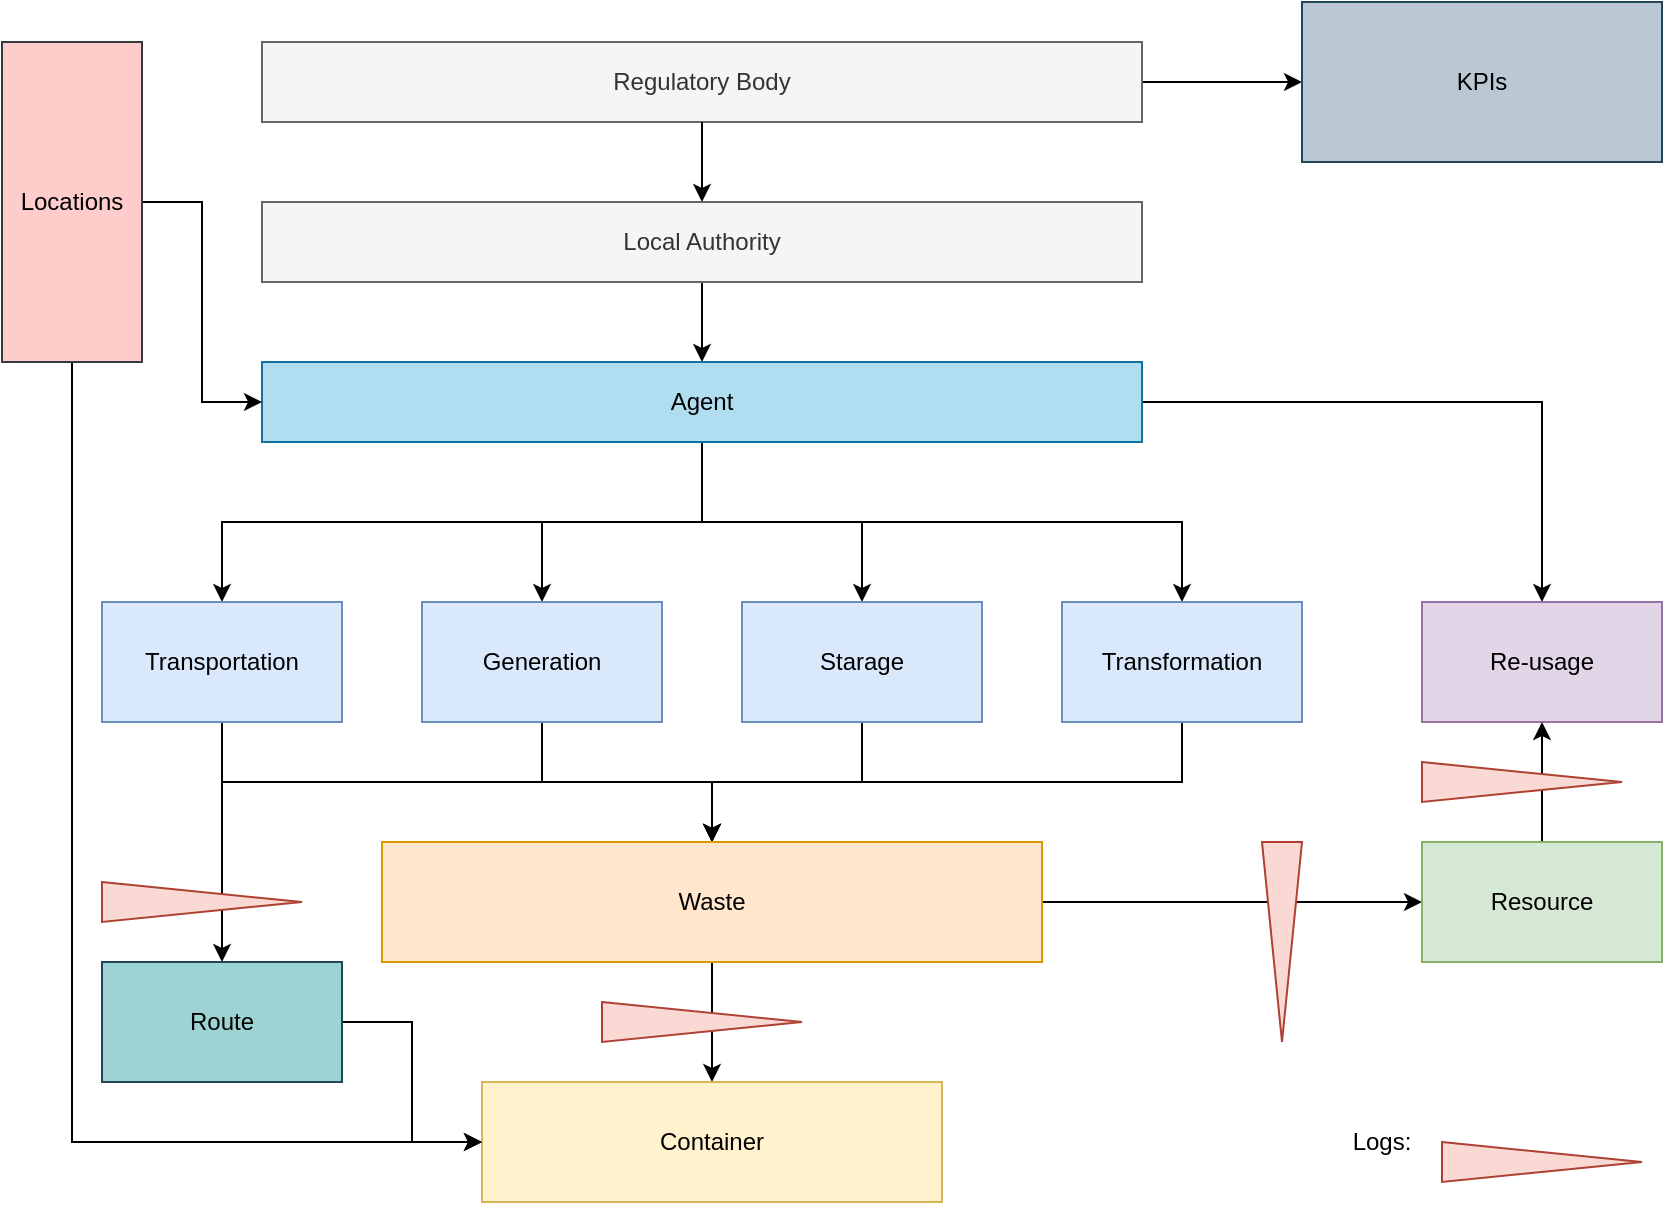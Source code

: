<mxfile version="13.9.9" type="device"><diagram id="Sn3JYTkbNaUHdw6bJ90B" name="Page-1"><mxGraphModel dx="1703" dy="828" grid="1" gridSize="10" guides="1" tooltips="1" connect="1" arrows="1" fold="1" page="0" pageScale="1" pageWidth="850" pageHeight="1100" math="0" shadow="0"><root><mxCell id="0"/><mxCell id="1" parent="0"/><mxCell id="z5UvJ5dR2QtwfpTjlGGb-39" style="edgeStyle=orthogonalEdgeStyle;rounded=0;orthogonalLoop=1;jettySize=auto;html=1;exitX=1;exitY=0.5;exitDx=0;exitDy=0;" parent="1" source="z5UvJ5dR2QtwfpTjlGGb-1" target="z5UvJ5dR2QtwfpTjlGGb-3" edge="1"><mxGeometry relative="1" as="geometry"/></mxCell><mxCell id="z5UvJ5dR2QtwfpTjlGGb-1" value="Regulatory Body" style="rounded=0;whiteSpace=wrap;html=1;fillColor=#f5f5f5;strokeColor=#666666;fontColor=#333333;" parent="1" vertex="1"><mxGeometry x="110" y="230" width="440" height="40" as="geometry"/></mxCell><mxCell id="z5UvJ5dR2QtwfpTjlGGb-3" value="KPIs" style="rounded=0;whiteSpace=wrap;html=1;fillColor=#bac8d3;strokeColor=#23445d;" parent="1" vertex="1"><mxGeometry x="630" y="210" width="180" height="80" as="geometry"/></mxCell><mxCell id="z5UvJ5dR2QtwfpTjlGGb-16" style="edgeStyle=orthogonalEdgeStyle;rounded=0;orthogonalLoop=1;jettySize=auto;html=1;entryX=0.5;entryY=0;entryDx=0;entryDy=0;exitX=0.5;exitY=1;exitDx=0;exitDy=0;" parent="1" source="z5UvJ5dR2QtwfpTjlGGb-35" target="z5UvJ5dR2QtwfpTjlGGb-7" edge="1"><mxGeometry relative="1" as="geometry"/></mxCell><mxCell id="z5UvJ5dR2QtwfpTjlGGb-25" style="edgeStyle=orthogonalEdgeStyle;rounded=0;orthogonalLoop=1;jettySize=auto;html=1;entryX=0.5;entryY=0;entryDx=0;entryDy=0;" parent="1" source="z5UvJ5dR2QtwfpTjlGGb-7" target="z5UvJ5dR2QtwfpTjlGGb-21" edge="1"><mxGeometry relative="1" as="geometry"><Array as="points"><mxPoint x="90" y="600"/><mxPoint x="335" y="600"/></Array></mxGeometry></mxCell><mxCell id="FY9uwInff0tzFeeYEA4L-3" style="edgeStyle=orthogonalEdgeStyle;rounded=0;orthogonalLoop=1;jettySize=auto;html=1;" parent="1" source="z5UvJ5dR2QtwfpTjlGGb-7" target="FY9uwInff0tzFeeYEA4L-1" edge="1"><mxGeometry relative="1" as="geometry"/></mxCell><mxCell id="z5UvJ5dR2QtwfpTjlGGb-7" value="Transportation" style="rounded=0;whiteSpace=wrap;html=1;fillColor=#dae8fc;strokeColor=#6c8ebf;" parent="1" vertex="1"><mxGeometry x="30" y="510" width="120" height="60" as="geometry"/></mxCell><mxCell id="z5UvJ5dR2QtwfpTjlGGb-9" style="edgeStyle=orthogonalEdgeStyle;rounded=0;orthogonalLoop=1;jettySize=auto;html=1;" parent="1" source="z5UvJ5dR2QtwfpTjlGGb-1" target="z5UvJ5dR2QtwfpTjlGGb-8" edge="1"><mxGeometry relative="1" as="geometry"/></mxCell><mxCell id="z5UvJ5dR2QtwfpTjlGGb-31" style="edgeStyle=orthogonalEdgeStyle;rounded=0;orthogonalLoop=1;jettySize=auto;html=1;exitX=0.5;exitY=1;exitDx=0;exitDy=0;entryX=0.5;entryY=0;entryDx=0;entryDy=0;" parent="1" source="z5UvJ5dR2QtwfpTjlGGb-35" target="z5UvJ5dR2QtwfpTjlGGb-13" edge="1"><mxGeometry relative="1" as="geometry"/></mxCell><mxCell id="z5UvJ5dR2QtwfpTjlGGb-32" style="edgeStyle=orthogonalEdgeStyle;rounded=0;orthogonalLoop=1;jettySize=auto;html=1;exitX=0.5;exitY=1;exitDx=0;exitDy=0;" parent="1" source="z5UvJ5dR2QtwfpTjlGGb-35" target="z5UvJ5dR2QtwfpTjlGGb-12" edge="1"><mxGeometry relative="1" as="geometry"/></mxCell><mxCell id="z5UvJ5dR2QtwfpTjlGGb-33" style="edgeStyle=orthogonalEdgeStyle;rounded=0;orthogonalLoop=1;jettySize=auto;html=1;exitX=0.5;exitY=1;exitDx=0;exitDy=0;" parent="1" source="z5UvJ5dR2QtwfpTjlGGb-35" target="z5UvJ5dR2QtwfpTjlGGb-11" edge="1"><mxGeometry relative="1" as="geometry"/></mxCell><mxCell id="z5UvJ5dR2QtwfpTjlGGb-34" style="edgeStyle=orthogonalEdgeStyle;rounded=0;orthogonalLoop=1;jettySize=auto;html=1;exitX=1;exitY=0.5;exitDx=0;exitDy=0;" parent="1" source="z5UvJ5dR2QtwfpTjlGGb-35" target="z5UvJ5dR2QtwfpTjlGGb-14" edge="1"><mxGeometry relative="1" as="geometry"/></mxCell><mxCell id="z5UvJ5dR2QtwfpTjlGGb-36" style="edgeStyle=orthogonalEdgeStyle;rounded=0;orthogonalLoop=1;jettySize=auto;html=1;exitX=0.5;exitY=1;exitDx=0;exitDy=0;entryX=0.5;entryY=0;entryDx=0;entryDy=0;" parent="1" source="z5UvJ5dR2QtwfpTjlGGb-8" target="z5UvJ5dR2QtwfpTjlGGb-35" edge="1"><mxGeometry relative="1" as="geometry"/></mxCell><mxCell id="z5UvJ5dR2QtwfpTjlGGb-8" value="Local Authority" style="rounded=0;whiteSpace=wrap;html=1;fillColor=#f5f5f5;strokeColor=#666666;fontColor=#333333;" parent="1" vertex="1"><mxGeometry x="110" y="310" width="440" height="40" as="geometry"/></mxCell><mxCell id="z5UvJ5dR2QtwfpTjlGGb-28" style="edgeStyle=orthogonalEdgeStyle;rounded=0;orthogonalLoop=1;jettySize=auto;html=1;entryX=0.5;entryY=0;entryDx=0;entryDy=0;" parent="1" source="z5UvJ5dR2QtwfpTjlGGb-11" target="z5UvJ5dR2QtwfpTjlGGb-21" edge="1"><mxGeometry relative="1" as="geometry"><Array as="points"><mxPoint x="570" y="600"/><mxPoint x="335" y="600"/></Array></mxGeometry></mxCell><mxCell id="z5UvJ5dR2QtwfpTjlGGb-11" value="Transformation" style="rounded=0;whiteSpace=wrap;html=1;fillColor=#dae8fc;strokeColor=#6c8ebf;" parent="1" vertex="1"><mxGeometry x="510" y="510" width="120" height="60" as="geometry"/></mxCell><mxCell id="z5UvJ5dR2QtwfpTjlGGb-27" style="edgeStyle=orthogonalEdgeStyle;rounded=0;orthogonalLoop=1;jettySize=auto;html=1;exitX=0.5;exitY=1;exitDx=0;exitDy=0;entryX=0.5;entryY=0;entryDx=0;entryDy=0;" parent="1" source="z5UvJ5dR2QtwfpTjlGGb-12" target="z5UvJ5dR2QtwfpTjlGGb-21" edge="1"><mxGeometry relative="1" as="geometry"><mxPoint x="330" y="630" as="targetPoint"/></mxGeometry></mxCell><mxCell id="z5UvJ5dR2QtwfpTjlGGb-12" value="Starage" style="rounded=0;whiteSpace=wrap;html=1;fillColor=#dae8fc;strokeColor=#6c8ebf;" parent="1" vertex="1"><mxGeometry x="350" y="510" width="120" height="60" as="geometry"/></mxCell><mxCell id="z5UvJ5dR2QtwfpTjlGGb-26" style="edgeStyle=orthogonalEdgeStyle;rounded=0;orthogonalLoop=1;jettySize=auto;html=1;exitX=0.5;exitY=1;exitDx=0;exitDy=0;entryX=0.5;entryY=0;entryDx=0;entryDy=0;" parent="1" source="z5UvJ5dR2QtwfpTjlGGb-13" target="z5UvJ5dR2QtwfpTjlGGb-21" edge="1"><mxGeometry relative="1" as="geometry"/></mxCell><mxCell id="z5UvJ5dR2QtwfpTjlGGb-13" value="Generation" style="rounded=0;whiteSpace=wrap;html=1;fillColor=#dae8fc;strokeColor=#6c8ebf;" parent="1" vertex="1"><mxGeometry x="190" y="510" width="120" height="60" as="geometry"/></mxCell><mxCell id="z5UvJ5dR2QtwfpTjlGGb-14" value="Re-usage" style="rounded=0;whiteSpace=wrap;html=1;fillColor=#e1d5e7;strokeColor=#9673a6;" parent="1" vertex="1"><mxGeometry x="690" y="510" width="120" height="60" as="geometry"/></mxCell><mxCell id="z5UvJ5dR2QtwfpTjlGGb-24" style="edgeStyle=orthogonalEdgeStyle;rounded=0;orthogonalLoop=1;jettySize=auto;html=1;entryX=0;entryY=0.5;entryDx=0;entryDy=0;" parent="1" source="z5UvJ5dR2QtwfpTjlGGb-21" target="z5UvJ5dR2QtwfpTjlGGb-22" edge="1"><mxGeometry relative="1" as="geometry"/></mxCell><mxCell id="z5UvJ5dR2QtwfpTjlGGb-30" style="edgeStyle=orthogonalEdgeStyle;rounded=0;orthogonalLoop=1;jettySize=auto;html=1;exitX=0.5;exitY=1;exitDx=0;exitDy=0;" parent="1" source="z5UvJ5dR2QtwfpTjlGGb-21" target="z5UvJ5dR2QtwfpTjlGGb-29" edge="1"><mxGeometry relative="1" as="geometry"/></mxCell><mxCell id="FY9uwInff0tzFeeYEA4L-5" value="" style="edgeStyle=orthogonalEdgeStyle;rounded=0;orthogonalLoop=1;jettySize=auto;html=1;" parent="1" source="z5UvJ5dR2QtwfpTjlGGb-21" edge="1"><mxGeometry relative="1" as="geometry"><mxPoint x="335" y="640" as="targetPoint"/></mxGeometry></mxCell><mxCell id="z5UvJ5dR2QtwfpTjlGGb-21" value="Waste" style="rounded=0;whiteSpace=wrap;html=1;fillColor=#ffe6cc;strokeColor=#d79b00;" parent="1" vertex="1"><mxGeometry x="170" y="630" width="330" height="60" as="geometry"/></mxCell><mxCell id="z5UvJ5dR2QtwfpTjlGGb-23" style="edgeStyle=orthogonalEdgeStyle;rounded=0;orthogonalLoop=1;jettySize=auto;html=1;" parent="1" source="z5UvJ5dR2QtwfpTjlGGb-22" target="z5UvJ5dR2QtwfpTjlGGb-14" edge="1"><mxGeometry relative="1" as="geometry"/></mxCell><mxCell id="z5UvJ5dR2QtwfpTjlGGb-22" value="Resource" style="rounded=0;whiteSpace=wrap;html=1;fillColor=#d5e8d4;strokeColor=#82b366;" parent="1" vertex="1"><mxGeometry x="690" y="630" width="120" height="60" as="geometry"/></mxCell><mxCell id="z5UvJ5dR2QtwfpTjlGGb-29" value="Container" style="rounded=0;whiteSpace=wrap;html=1;fillColor=#fff2cc;strokeColor=#d6b656;" parent="1" vertex="1"><mxGeometry x="220" y="750" width="230" height="60" as="geometry"/></mxCell><mxCell id="z5UvJ5dR2QtwfpTjlGGb-35" value="Agent" style="rounded=0;whiteSpace=wrap;html=1;fillColor=#b1ddf0;strokeColor=#10739e;" parent="1" vertex="1"><mxGeometry x="110" y="390" width="440" height="40" as="geometry"/></mxCell><mxCell id="z5UvJ5dR2QtwfpTjlGGb-49" value="" style="triangle;whiteSpace=wrap;html=1;fillColor=#fad9d5;strokeColor=#ae4132;" parent="1" vertex="1"><mxGeometry x="280" y="710" width="100" height="20" as="geometry"/></mxCell><mxCell id="z5UvJ5dR2QtwfpTjlGGb-50" value="" style="triangle;whiteSpace=wrap;html=1;fillColor=#fad9d5;strokeColor=#ae4132;" parent="1" vertex="1"><mxGeometry x="690" y="590" width="100" height="20" as="geometry"/></mxCell><mxCell id="z5UvJ5dR2QtwfpTjlGGb-51" value="" style="triangle;whiteSpace=wrap;html=1;fillColor=#fad9d5;strokeColor=#ae4132;rotation=90;" parent="1" vertex="1"><mxGeometry x="570" y="670" width="100" height="20" as="geometry"/></mxCell><mxCell id="z5UvJ5dR2QtwfpTjlGGb-53" value="" style="triangle;whiteSpace=wrap;html=1;fillColor=#fad9d5;strokeColor=#ae4132;" parent="1" vertex="1"><mxGeometry x="700" y="780" width="100" height="20" as="geometry"/></mxCell><mxCell id="z5UvJ5dR2QtwfpTjlGGb-54" value="Logs:" style="text;html=1;strokeColor=none;fillColor=none;align=center;verticalAlign=middle;whiteSpace=wrap;rounded=0;" parent="1" vertex="1"><mxGeometry x="650" y="770" width="40" height="20" as="geometry"/></mxCell><mxCell id="FY9uwInff0tzFeeYEA4L-4" style="edgeStyle=orthogonalEdgeStyle;rounded=0;orthogonalLoop=1;jettySize=auto;html=1;" parent="1" source="FY9uwInff0tzFeeYEA4L-1" target="z5UvJ5dR2QtwfpTjlGGb-29" edge="1"><mxGeometry relative="1" as="geometry"/></mxCell><mxCell id="FY9uwInff0tzFeeYEA4L-1" value="Route" style="rounded=0;whiteSpace=wrap;html=1;strokeColor=#23445d;fillColor=#9ED3D3;" parent="1" vertex="1"><mxGeometry x="30" y="690" width="120" height="60" as="geometry"/></mxCell><mxCell id="at9XvvVxx1zVYiTgB3mV-1" value="" style="triangle;whiteSpace=wrap;html=1;fillColor=#fad9d5;strokeColor=#ae4132;" vertex="1" parent="1"><mxGeometry x="30" y="650" width="100" height="20" as="geometry"/></mxCell><mxCell id="at9XvvVxx1zVYiTgB3mV-3" style="edgeStyle=orthogonalEdgeStyle;rounded=0;orthogonalLoop=1;jettySize=auto;html=1;entryX=0;entryY=0.5;entryDx=0;entryDy=0;" edge="1" parent="1" source="at9XvvVxx1zVYiTgB3mV-2" target="z5UvJ5dR2QtwfpTjlGGb-29"><mxGeometry relative="1" as="geometry"><Array as="points"><mxPoint x="15" y="780"/></Array></mxGeometry></mxCell><mxCell id="at9XvvVxx1zVYiTgB3mV-4" style="edgeStyle=orthogonalEdgeStyle;rounded=0;orthogonalLoop=1;jettySize=auto;html=1;" edge="1" parent="1" source="at9XvvVxx1zVYiTgB3mV-2" target="z5UvJ5dR2QtwfpTjlGGb-35"><mxGeometry relative="1" as="geometry"/></mxCell><mxCell id="at9XvvVxx1zVYiTgB3mV-2" value="Locations" style="rounded=0;whiteSpace=wrap;html=1;fillColor=#ffcccc;strokeColor=#36393d;" vertex="1" parent="1"><mxGeometry x="-20" y="230" width="70" height="160" as="geometry"/></mxCell></root></mxGraphModel></diagram></mxfile>